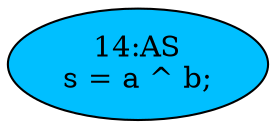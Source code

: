 strict digraph "" {
	node [label="\N"];
	"14:AS"	[ast="<pyverilog.vparser.ast.Assign object at 0x7f228e897750>",
		def_var="['s']",
		fillcolor=deepskyblue,
		label="14:AS
s = a ^ b;",
		statements="[]",
		style=filled,
		typ=Assign,
		use_var="['a', 'b']"];
}
